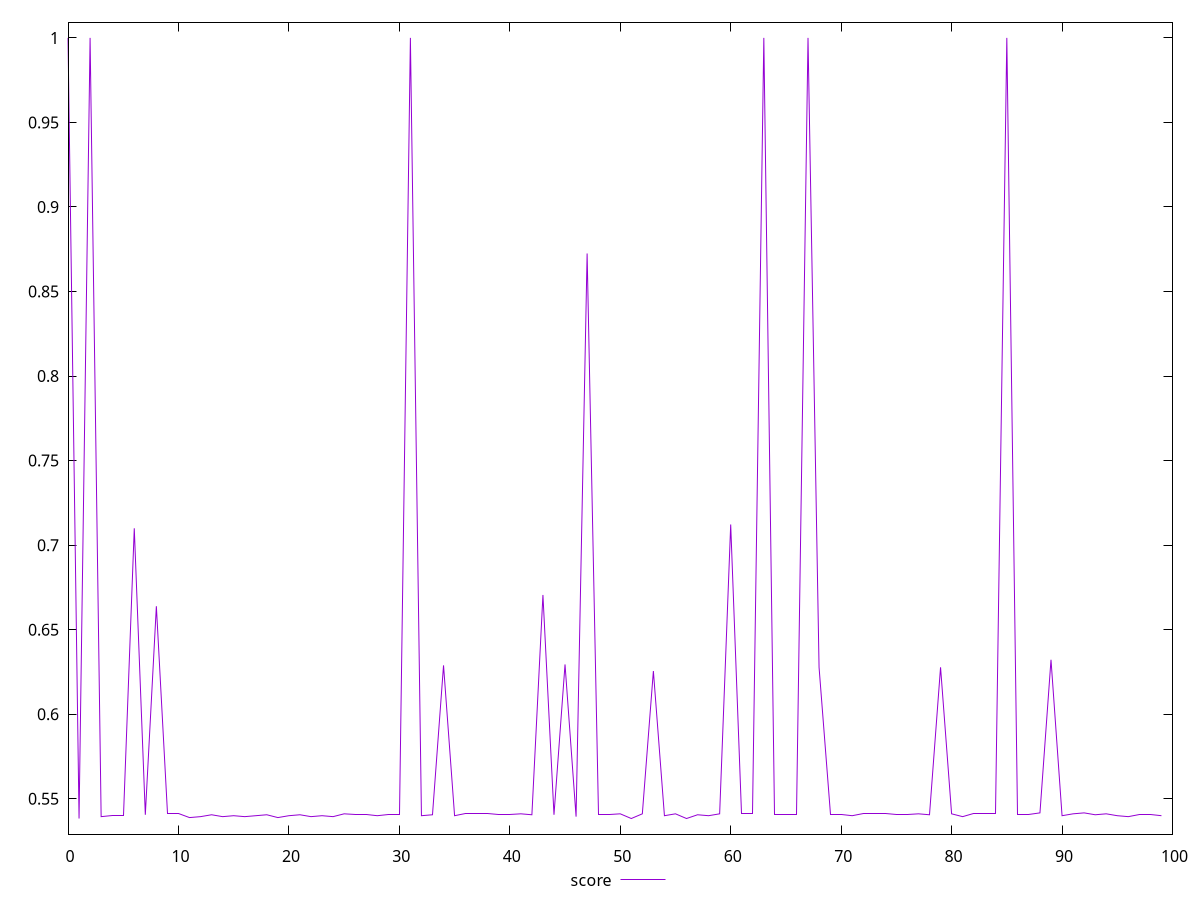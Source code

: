 reset
set terminal svg size 640, 490 enhanced background rgb 'white'
set output "reprap/uses-rel-preload/samples/pages/score/values.svg"

$score <<EOF
0 1
1 0.5383333333333333
2 1
3 0.5394444444444444
4 0.54
5 0.54
6 0.71
7 0.5405555555555556
8 0.6638888888888889
9 0.5411111111111111
10 0.5411111111111111
11 0.5388888888888889
12 0.5394444444444444
13 0.5405555555555556
14 0.5394444444444444
15 0.54
16 0.5394444444444444
17 0.54
18 0.5405555555555556
19 0.5388888888888889
20 0.54
21 0.5405555555555556
22 0.5394444444444444
23 0.54
24 0.5394444444444444
25 0.5411111111111111
26 0.5405555555555556
27 0.5405555555555556
28 0.54
29 0.5405555555555556
30 0.5405555555555556
31 1
32 0.54
33 0.5405555555555556
34 0.6288888888888888
35 0.54
36 0.5411111111111111
37 0.5411111111111111
38 0.5411111111111111
39 0.5405555555555556
40 0.5405555555555556
41 0.5411111111111111
42 0.5405555555555556
43 0.6705555555555556
44 0.5405555555555556
45 0.6294444444444445
46 0.5394444444444444
47 0.8725
48 0.5405555555555556
49 0.5405555555555556
50 0.5411111111111111
51 0.5383333333333333
52 0.5411111111111111
53 0.6255555555555555
54 0.54
55 0.5411111111111111
56 0.5383333333333333
57 0.5405555555555556
58 0.54
59 0.5411111111111111
60 0.7122222222222222
61 0.5411111111111111
62 0.5411111111111111
63 1
64 0.5405555555555556
65 0.5405555555555556
66 0.5405555555555556
67 1
68 0.6277777777777778
69 0.5405555555555556
70 0.5405555555555556
71 0.54
72 0.5411111111111111
73 0.5411111111111111
74 0.5411111111111111
75 0.5405555555555556
76 0.5405555555555556
77 0.5411111111111111
78 0.5405555555555556
79 0.6277777777777778
80 0.5411111111111111
81 0.5394444444444444
82 0.5411111111111111
83 0.5411111111111111
84 0.5411111111111111
85 1
86 0.5405555555555556
87 0.5405555555555556
88 0.5416666666666666
89 0.6322222222222222
90 0.54
91 0.5411111111111111
92 0.5416666666666666
93 0.5405555555555556
94 0.5411111111111111
95 0.54
96 0.5394444444444444
97 0.5405555555555556
98 0.5405555555555556
99 0.54
EOF

set key outside below
set yrange [0.5291:1.0092333333333334]

plot \
  $score title "score" with line, \


reset